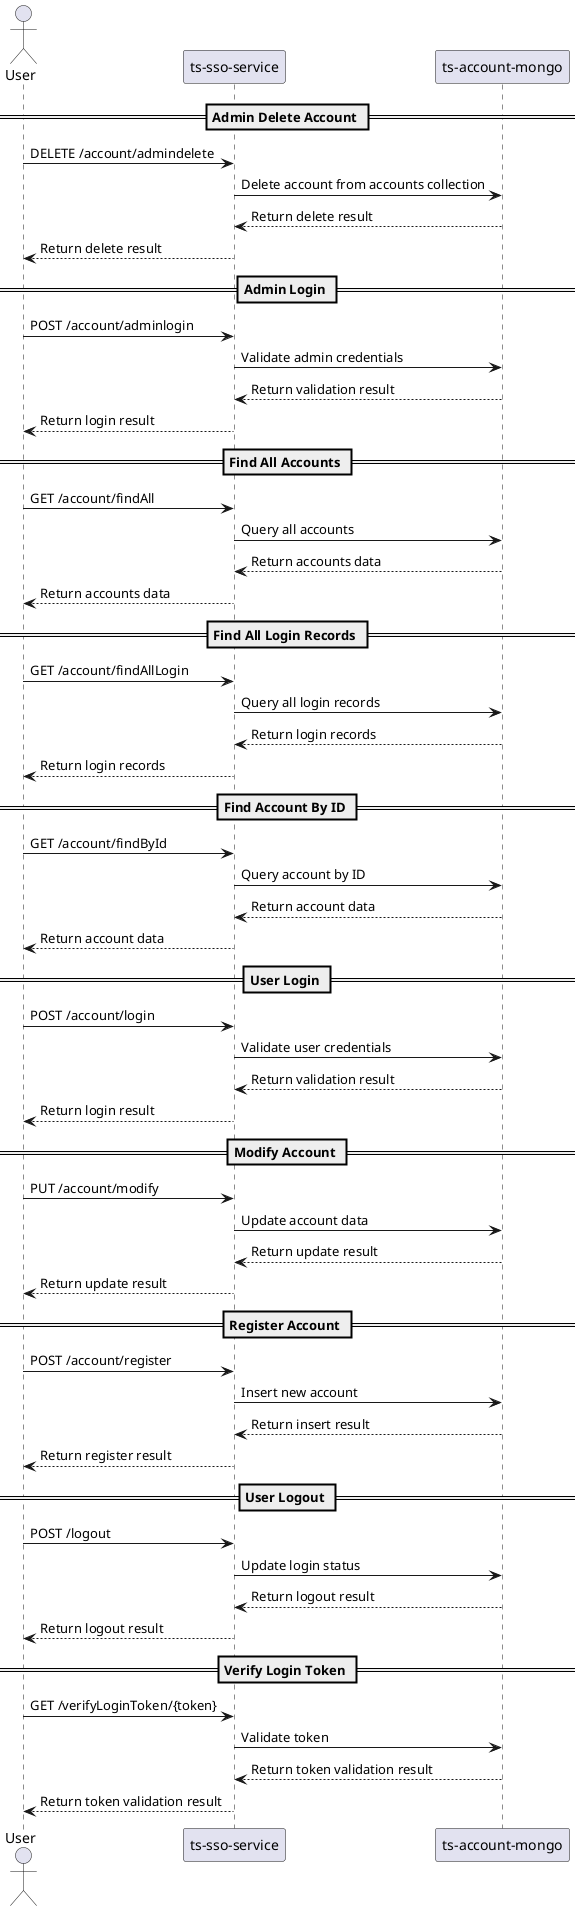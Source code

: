 @startuml
actor User
participant "ts-sso-service" as SSOService
participant "ts-account-mongo" as Mongo

== Admin Delete Account ==
User -> SSOService: DELETE /account/admindelete
SSOService -> Mongo: Delete account from accounts collection
Mongo --> SSOService: Return delete result
SSOService --> User: Return delete result

== Admin Login ==
User -> SSOService: POST /account/adminlogin
SSOService -> Mongo: Validate admin credentials
Mongo --> SSOService: Return validation result
SSOService --> User: Return login result

== Find All Accounts ==
User -> SSOService: GET /account/findAll
SSOService -> Mongo: Query all accounts
Mongo --> SSOService: Return accounts data
SSOService --> User: Return accounts data

== Find All Login Records ==
User -> SSOService: GET /account/findAllLogin
SSOService -> Mongo: Query all login records
Mongo --> SSOService: Return login records
SSOService --> User: Return login records

== Find Account By ID ==
User -> SSOService: GET /account/findById
SSOService -> Mongo: Query account by ID
Mongo --> SSOService: Return account data
SSOService --> User: Return account data

== User Login ==
User -> SSOService: POST /account/login
SSOService -> Mongo: Validate user credentials
Mongo --> SSOService: Return validation result
SSOService --> User: Return login result

== Modify Account ==
User -> SSOService: PUT /account/modify
SSOService -> Mongo: Update account data
Mongo --> SSOService: Return update result
SSOService --> User: Return update result

== Register Account ==
User -> SSOService: POST /account/register
SSOService -> Mongo: Insert new account
Mongo --> SSOService: Return insert result
SSOService --> User: Return register result

== User Logout ==
User -> SSOService: POST /logout
SSOService -> Mongo: Update login status
Mongo --> SSOService: Return logout result
SSOService --> User: Return logout result

== Verify Login Token ==
User -> SSOService: GET /verifyLoginToken/{token}
SSOService -> Mongo: Validate token
Mongo --> SSOService: Return token validation result
SSOService --> User: Return token validation result
@enduml